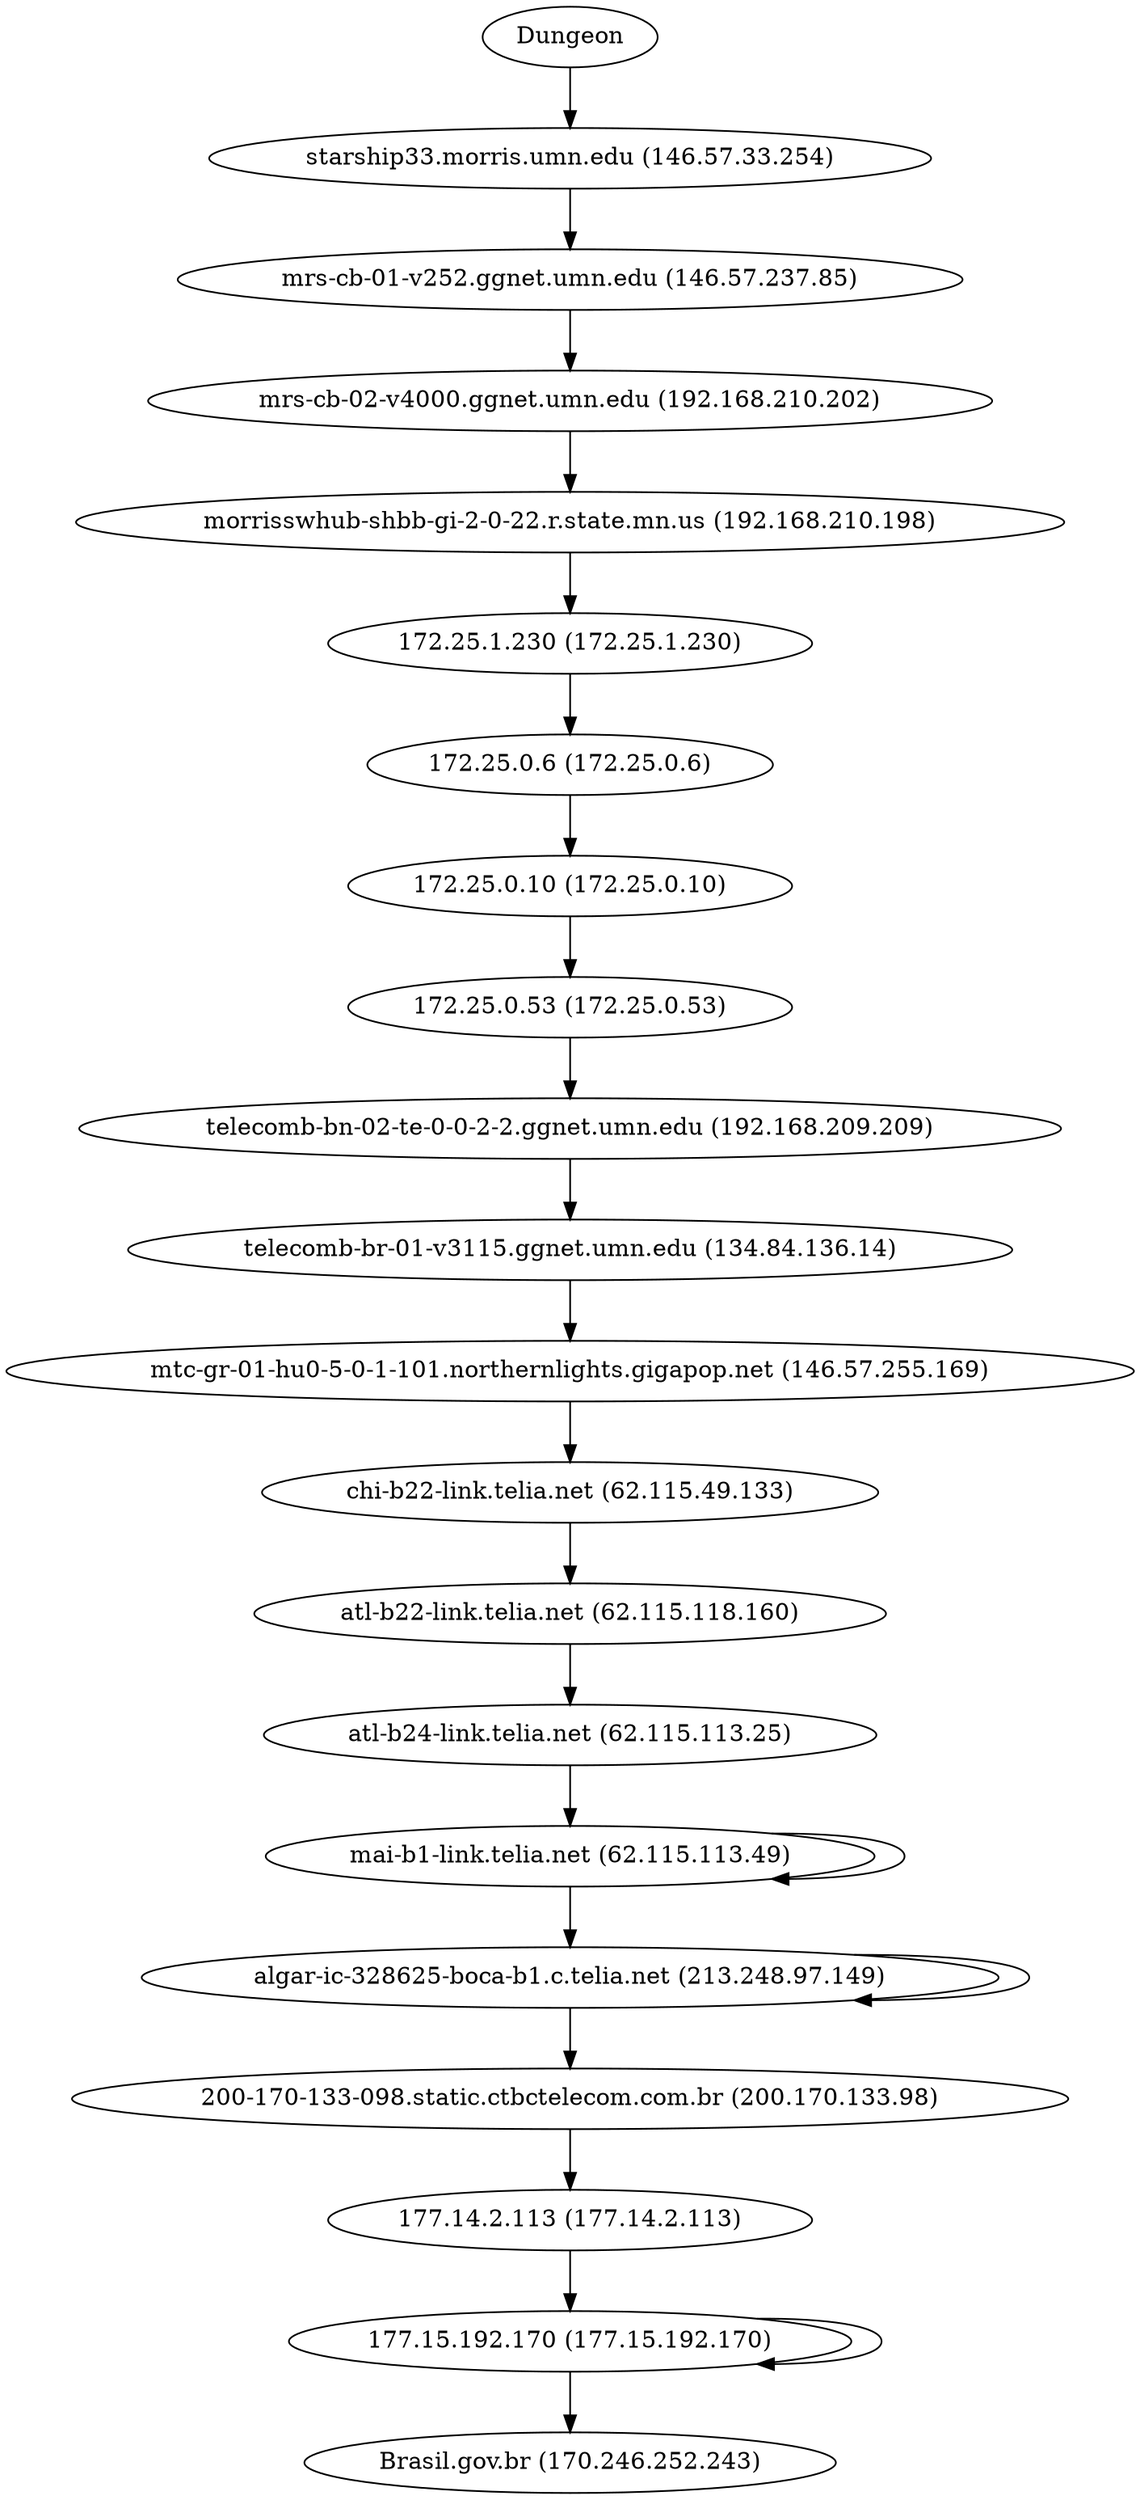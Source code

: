digraph network {

// traceroute to Brasil.gov.br (170.246.252.243), 60 hops max, 60 byte packets
"Dungeon" -> "starship33.morris.umn.edu (146.57.33.254)";
"starship33.morris.umn.edu (146.57.33.254)" -> "mrs-cb-01-v252.ggnet.umn.edu (146.57.237.85)";
"mrs-cb-01-v252.ggnet.umn.edu (146.57.237.85)" -> "mrs-cb-02-v4000.ggnet.umn.edu (192.168.210.202)";
"mrs-cb-02-v4000.ggnet.umn.edu (192.168.210.202)" -> "morrisswhub-shbb-gi-2-0-22.r.state.mn.us (192.168.210.198)";
"morrisswhub-shbb-gi-2-0-22.r.state.mn.us (192.168.210.198)" -> "172.25.1.230 (172.25.1.230)";
"172.25.1.230 (172.25.1.230)" -> "172.25.0.6 (172.25.0.6)";
"172.25.0.6 (172.25.0.6)" -> "172.25.0.10 (172.25.0.10)";
"172.25.0.10 (172.25.0.10)" -> "172.25.0.53 (172.25.0.53)";
"172.25.0.53 (172.25.0.53)" -> "telecomb-bn-02-te-0-0-2-2.ggnet.umn.edu (192.168.209.209)";
"telecomb-bn-02-te-0-0-2-2.ggnet.umn.edu (192.168.209.209)" -> "telecomb-br-01-v3115.ggnet.umn.edu (134.84.136.14)";
"telecomb-br-01-v3115.ggnet.umn.edu (134.84.136.14)" -> "mtc-gr-01-hu0-5-0-1-101.northernlights.gigapop.net (146.57.255.169)";
"mtc-gr-01-hu0-5-0-1-101.northernlights.gigapop.net (146.57.255.169)" -> "chi-b22-link.telia.net (62.115.49.133)";
"chi-b22-link.telia.net (62.115.49.133)" -> "atl-b22-link.telia.net (62.115.118.160)";
"atl-b22-link.telia.net (62.115.118.160)" -> "atl-b24-link.telia.net (62.115.113.25)";
"atl-b24-link.telia.net (62.115.113.25)" -> "mai-b1-link.telia.net (62.115.113.49)";
"mai-b1-link.telia.net (62.115.113.49)" -> "mai-b1-link.telia.net (62.115.113.49)";
"mai-b1-link.telia.net (62.115.113.49)" -> "algar-ic-328625-boca-b1.c.telia.net (213.248.97.149)";
"algar-ic-328625-boca-b1.c.telia.net (213.248.97.149)" -> "algar-ic-328625-boca-b1.c.telia.net (213.248.97.149)";
"algar-ic-328625-boca-b1.c.telia.net (213.248.97.149)" -> "200-170-133-098.static.ctbctelecom.com.br (200.170.133.98)";
"200-170-133-098.static.ctbctelecom.com.br (200.170.133.98)" -> "177.14.2.113 (177.14.2.113)";
"177.14.2.113 (177.14.2.113)" -> "177.15.192.170 (177.15.192.170)";
"177.15.192.170 (177.15.192.170)" -> "177.15.192.170 (177.15.192.170)";
"177.15.192.170 (177.15.192.170)" -> "Brasil.gov.br (170.246.252.243)";
}
